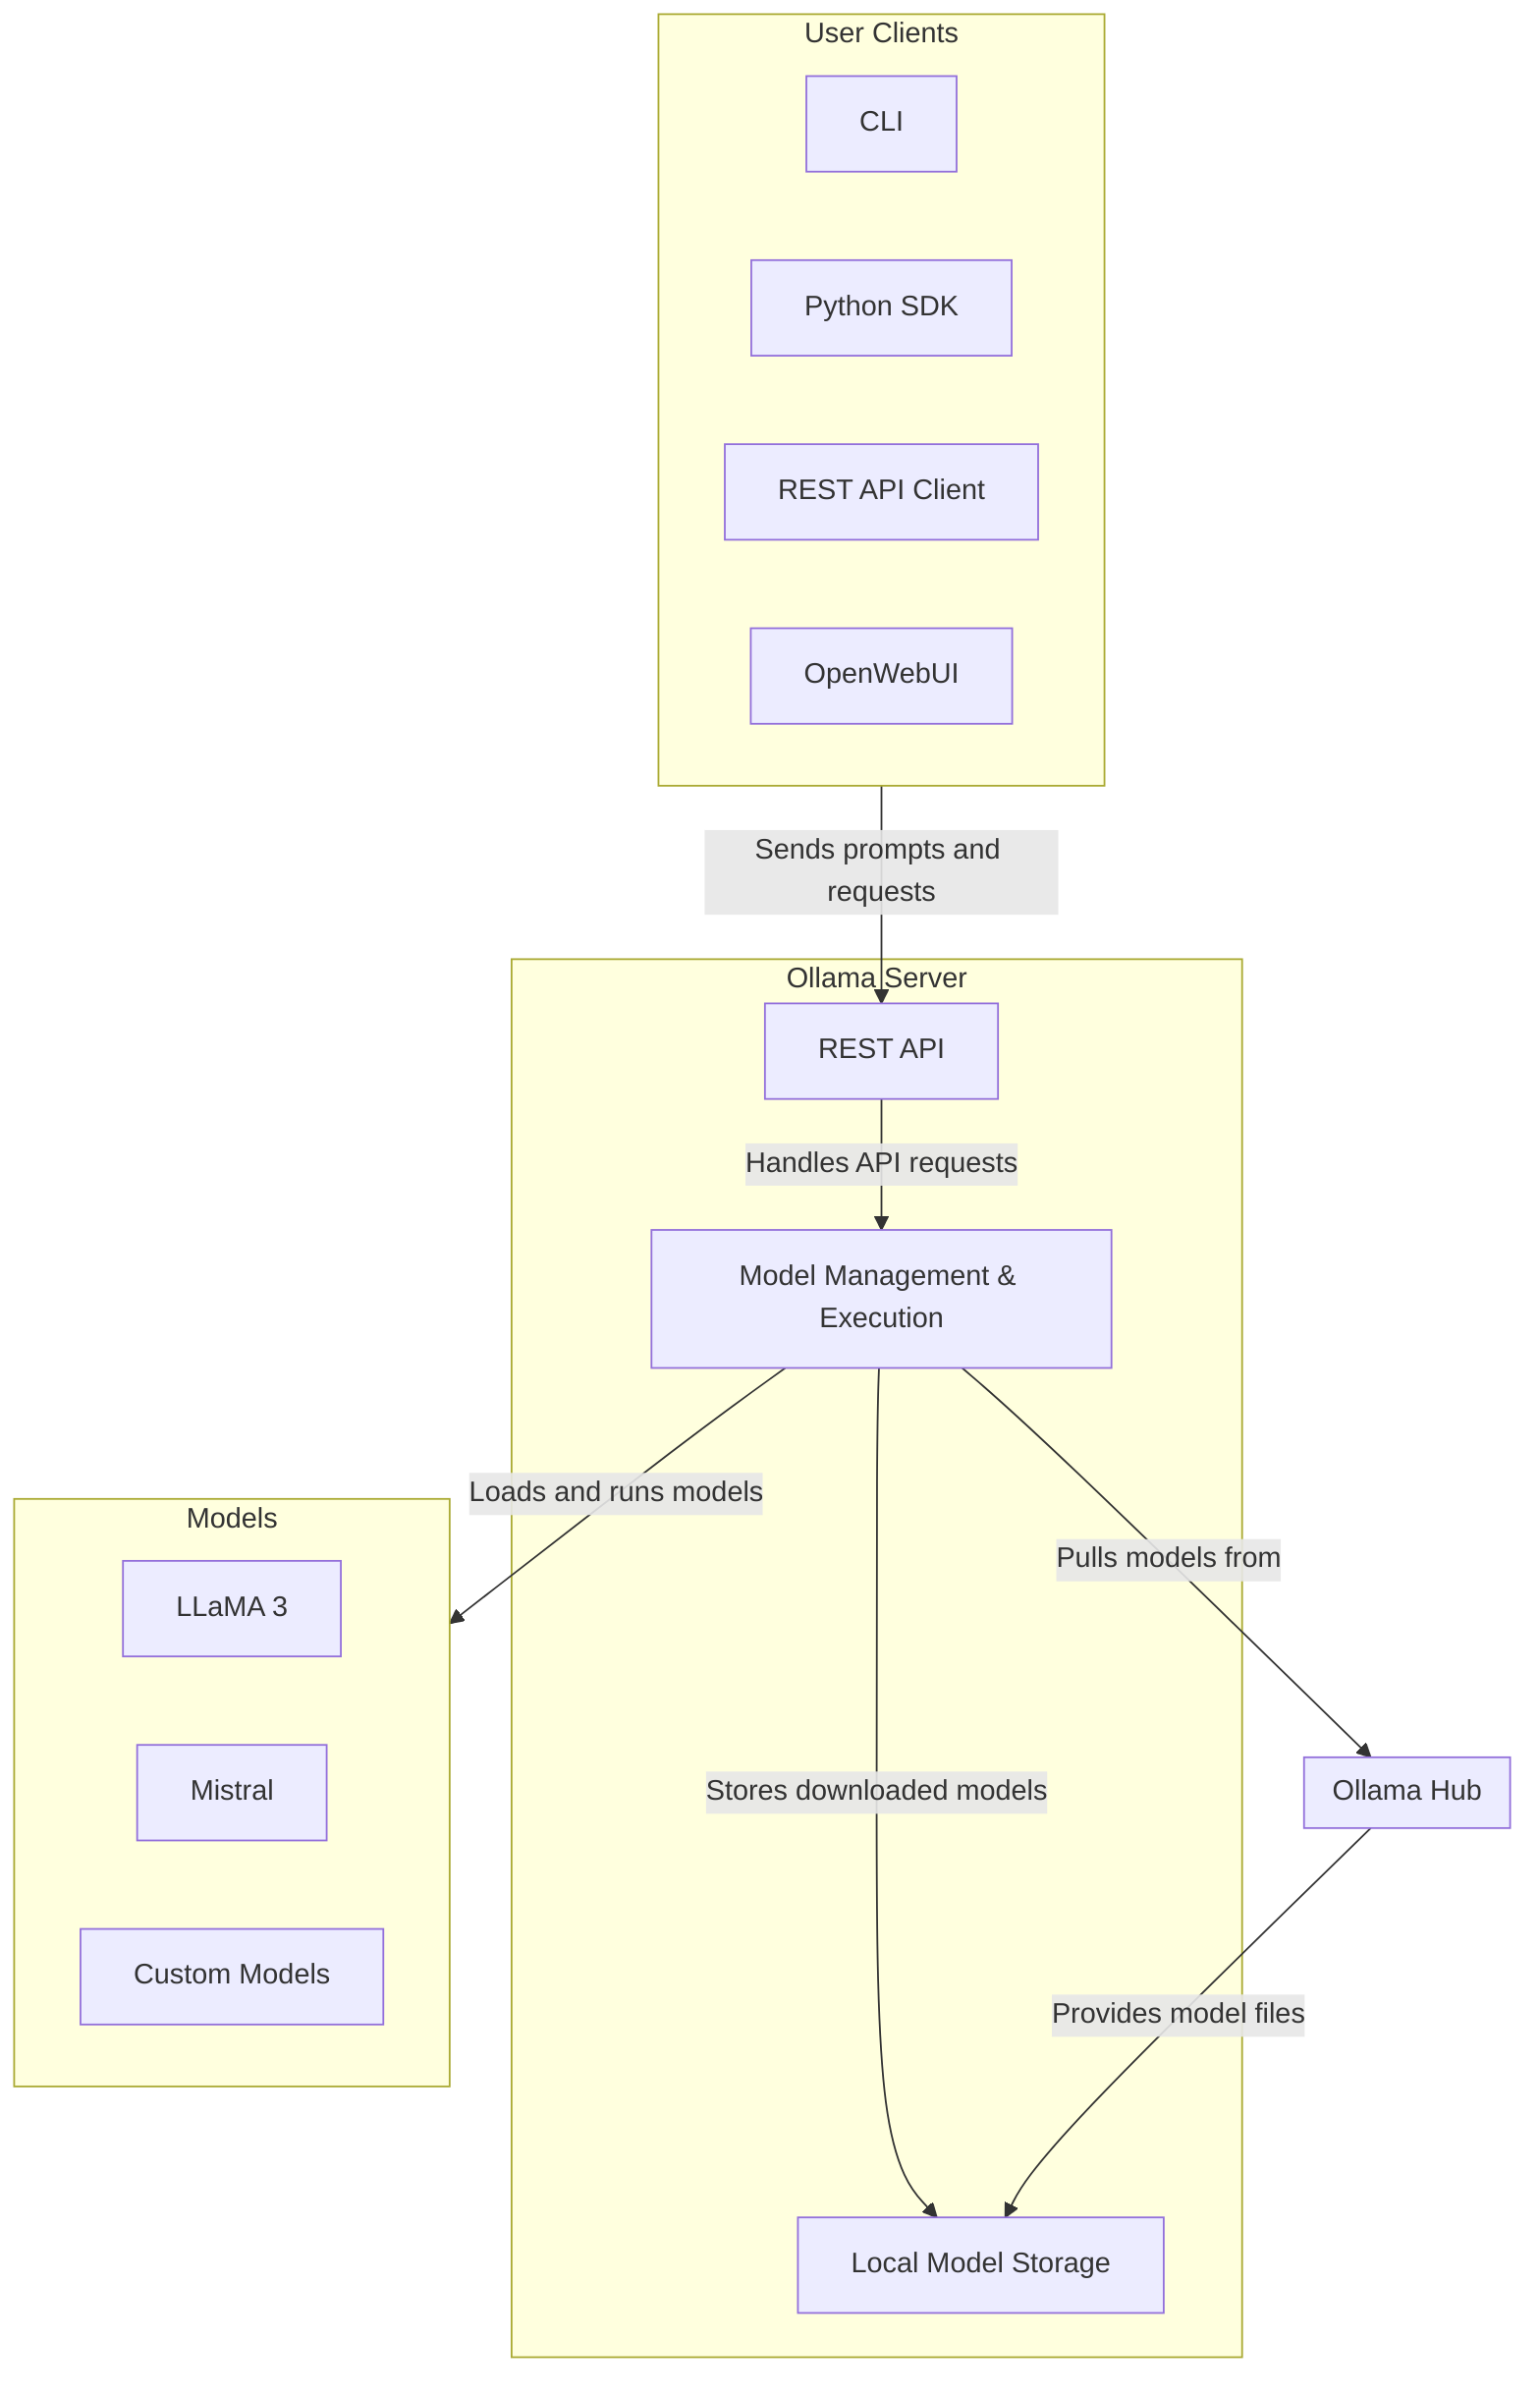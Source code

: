 flowchart TD
subgraph U["User Clients"]
A1[CLI]
A2[Python SDK]
A3[REST API Client]
A4[OpenWebUI]
end

subgraph S["Ollama Server"]
B1[REST API]
B2[Model Management & Execution]
B3[Local Model Storage]
end

subgraph R["Ollama Hub"]
end

subgraph M["Models"]
D1[LLaMA 3]
D2[Mistral]
D3[Custom Models]
end

%% Connections
U -->|Sends prompts and requests| B1

B1 -->|Handles API requests| B2
B2 -->|Loads and runs models| M

B2 -->|Stores downloaded models| B3
B2 -->|Pulls models from| R

R -->|Provides model files| B3